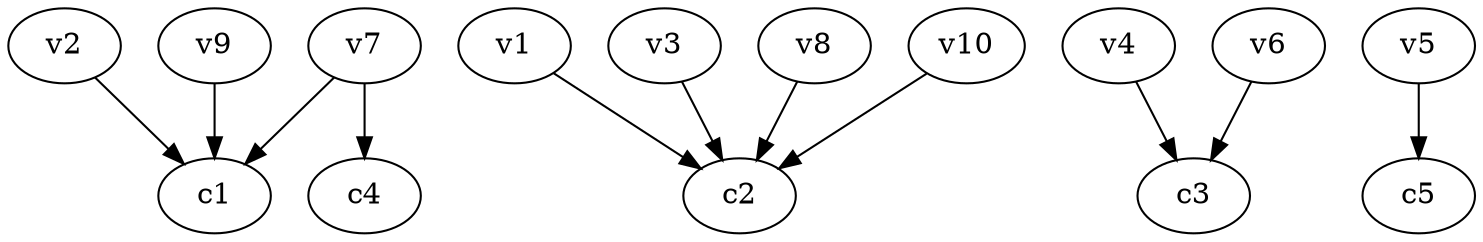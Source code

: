 strict digraph  {
c1;
c2;
c3;
c4;
c5;
v1;
v2;
v3;
v4;
v5;
v6;
v7;
v8;
v9;
v10;
v1 -> c2  [weight=1];
v2 -> c1  [weight=1];
v3 -> c2  [weight=1];
v4 -> c3  [weight=1];
v5 -> c5  [weight=1];
v6 -> c3  [weight=1];
v7 -> c4  [weight=1];
v7 -> c1  [weight=1];
v8 -> c2  [weight=1];
v9 -> c1  [weight=1];
v10 -> c2  [weight=1];
}
